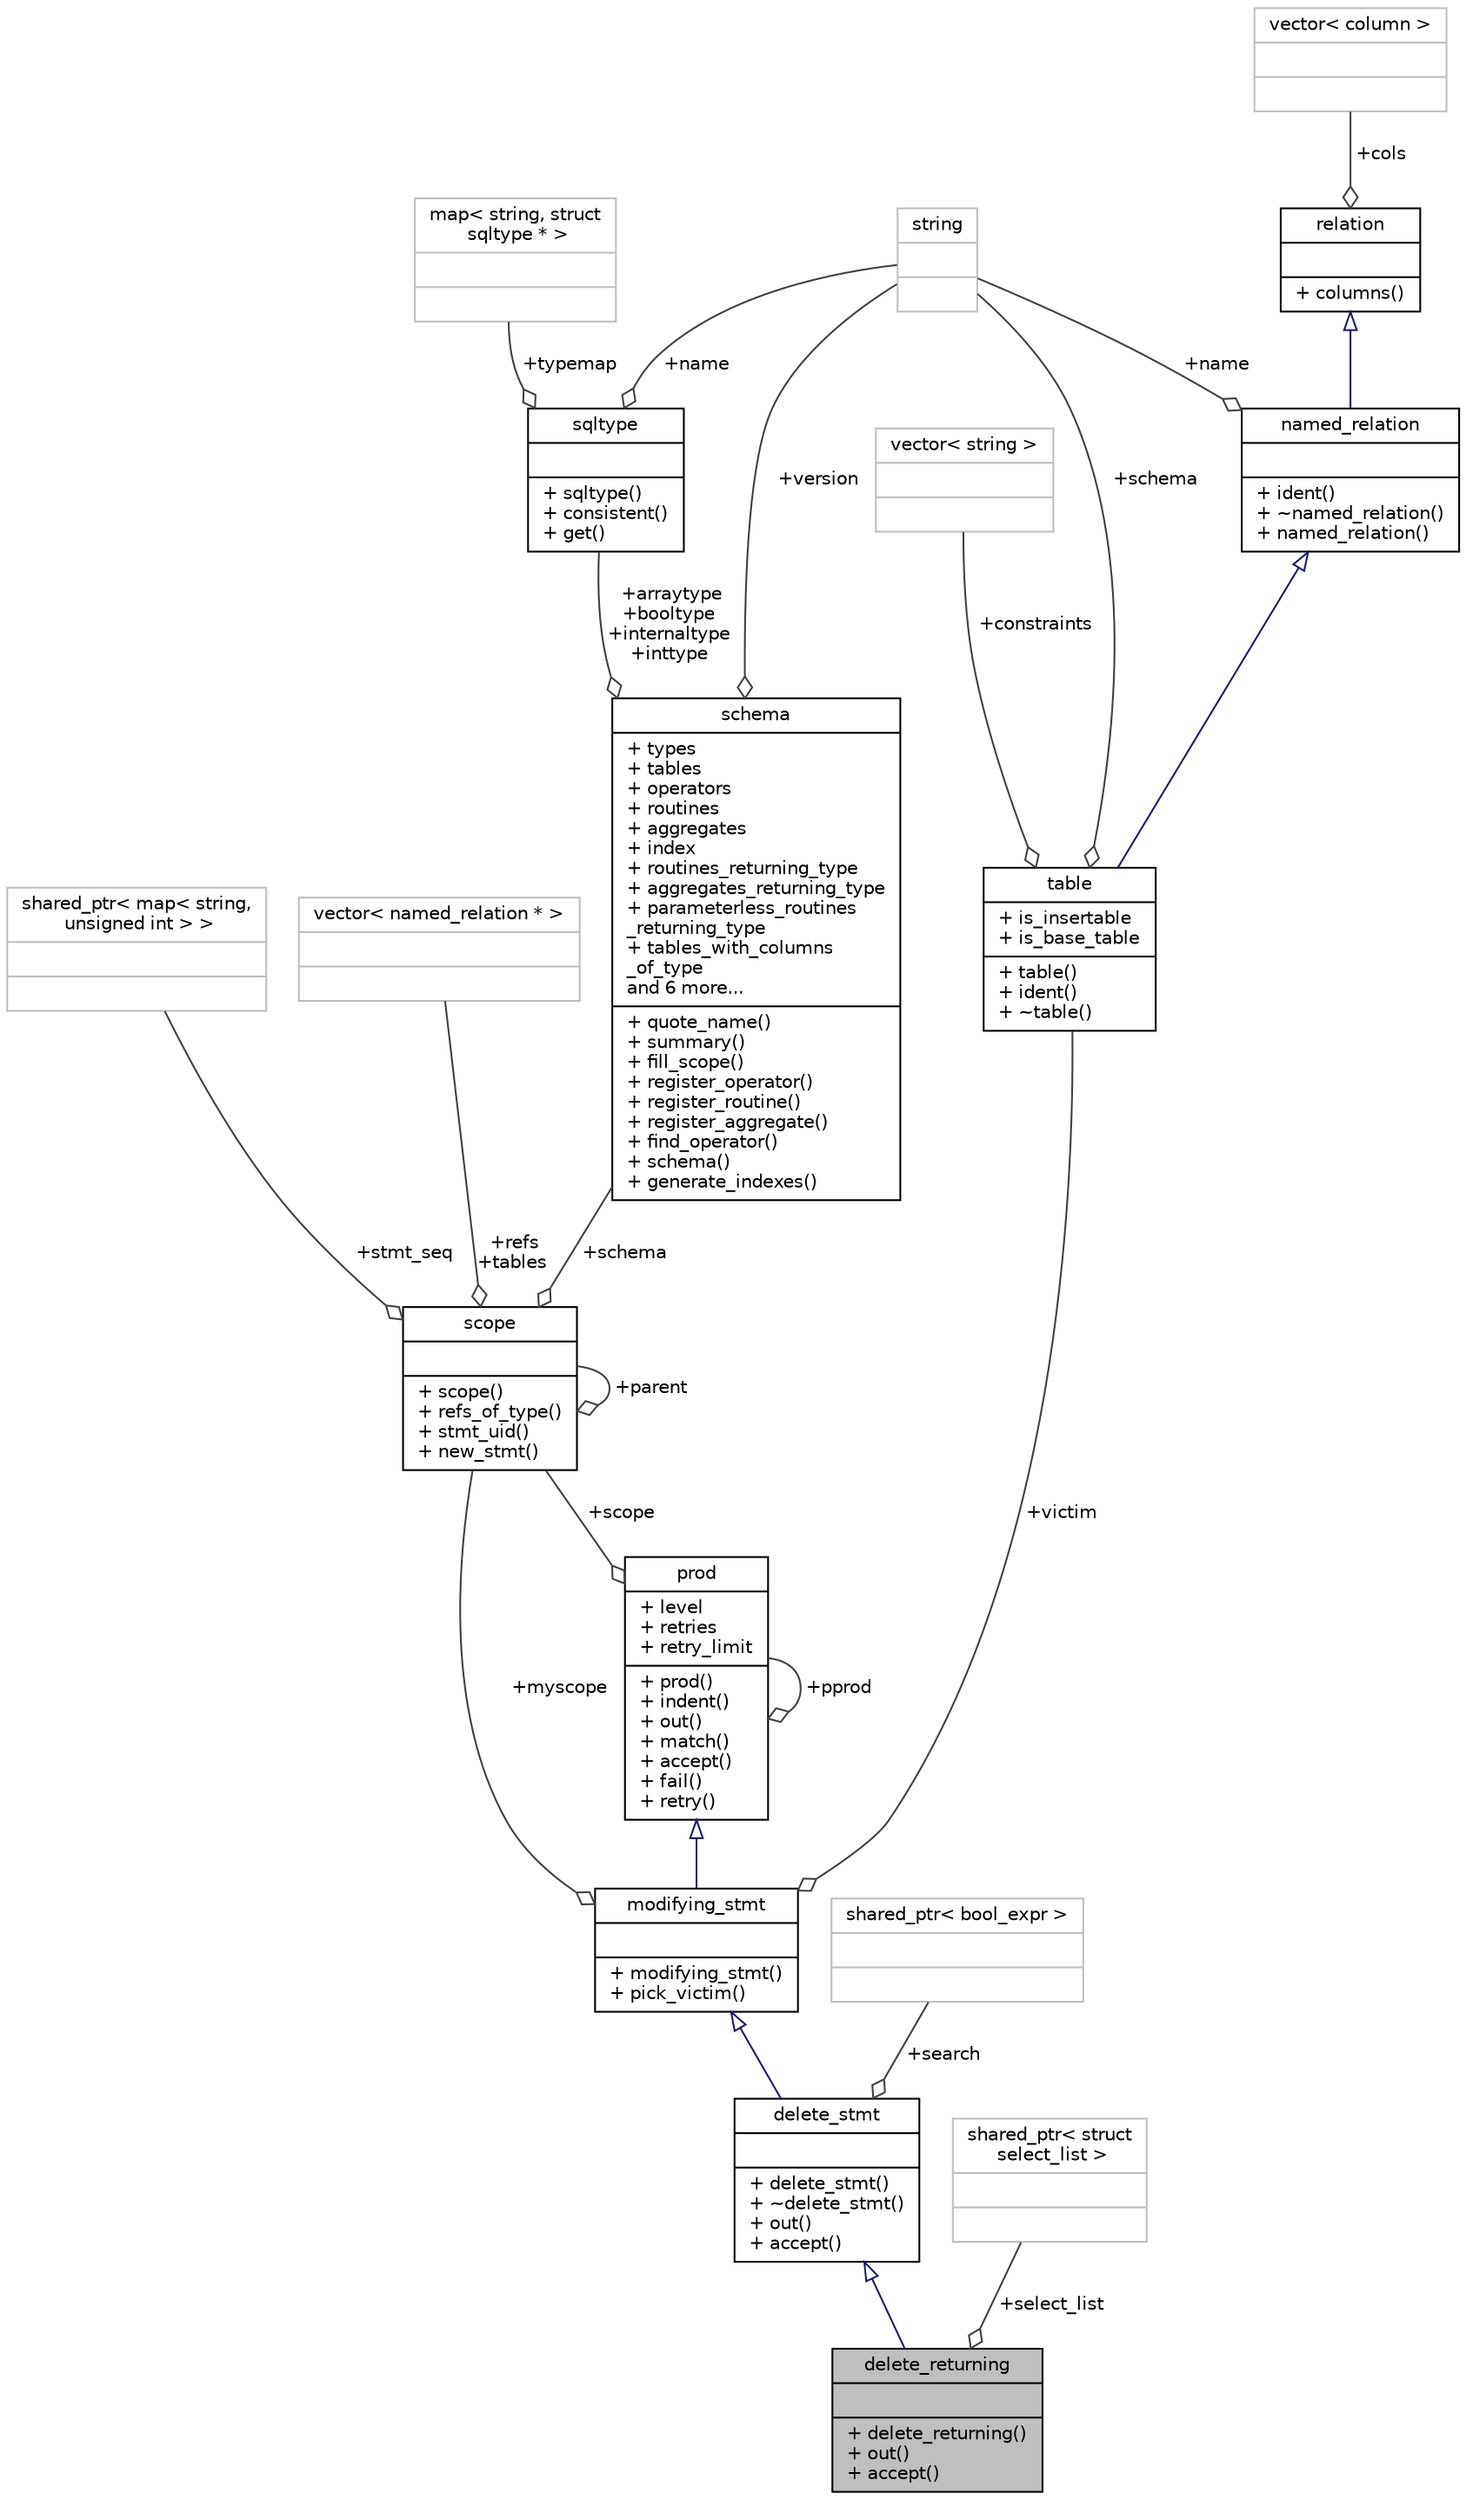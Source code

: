 digraph "delete_returning"
{
 // LATEX_PDF_SIZE
  edge [fontname="Helvetica",fontsize="10",labelfontname="Helvetica",labelfontsize="10"];
  node [fontname="Helvetica",fontsize="10",shape=record];
  Node1 [label="{delete_returning\n||+ delete_returning()\l+ out()\l+ accept()\l}",height=0.2,width=0.4,color="black", fillcolor="grey75", style="filled", fontcolor="black",tooltip=" "];
  Node2 -> Node1 [dir="back",color="midnightblue",fontsize="10",style="solid",arrowtail="onormal",fontname="Helvetica"];
  Node2 [label="{delete_stmt\n||+ delete_stmt()\l+ ~delete_stmt()\l+ out()\l+ accept()\l}",height=0.2,width=0.4,color="black", fillcolor="white", style="filled",URL="$structdelete__stmt.html",tooltip=" "];
  Node3 -> Node2 [dir="back",color="midnightblue",fontsize="10",style="solid",arrowtail="onormal",fontname="Helvetica"];
  Node3 [label="{modifying_stmt\n||+ modifying_stmt()\l+ pick_victim()\l}",height=0.2,width=0.4,color="black", fillcolor="white", style="filled",URL="$structmodifying__stmt.html",tooltip=" "];
  Node4 -> Node3 [dir="back",color="midnightblue",fontsize="10",style="solid",arrowtail="onormal",fontname="Helvetica"];
  Node4 [label="{prod\n|+ level\l+ retries\l+ retry_limit\l|+ prod()\l+ indent()\l+ out()\l+ match()\l+ accept()\l+ fail()\l+ retry()\l}",height=0.2,width=0.4,color="black", fillcolor="white", style="filled",URL="$structprod.html",tooltip="Base class for AST nodes."];
  Node4 -> Node4 [color="grey25",fontsize="10",style="solid",label=" +pprod" ,arrowhead="odiamond",fontname="Helvetica"];
  Node5 -> Node4 [color="grey25",fontsize="10",style="solid",label=" +scope" ,arrowhead="odiamond",fontname="Helvetica"];
  Node5 [label="{scope\n||+ scope()\l+ refs_of_type()\l+ stmt_uid()\l+ new_stmt()\l}",height=0.2,width=0.4,color="black", fillcolor="white", style="filled",URL="$structscope.html",tooltip=" "];
  Node6 -> Node5 [color="grey25",fontsize="10",style="solid",label=" +schema" ,arrowhead="odiamond",fontname="Helvetica"];
  Node6 [label="{schema\n|+ types\l+ tables\l+ operators\l+ routines\l+ aggregates\l+ index\l+ routines_returning_type\l+ aggregates_returning_type\l+ parameterless_routines\l_returning_type\l+ tables_with_columns\l_of_type\land 6 more...\l|+ quote_name()\l+ summary()\l+ fill_scope()\l+ register_operator()\l+ register_routine()\l+ register_aggregate()\l+ find_operator()\l+ schema()\l+ generate_indexes()\l}",height=0.2,width=0.4,color="black", fillcolor="white", style="filled",URL="$structschema.html",tooltip=" "];
  Node7 -> Node6 [color="grey25",fontsize="10",style="solid",label=" +version" ,arrowhead="odiamond",fontname="Helvetica"];
  Node7 [label="{string\n||}",height=0.2,width=0.4,color="grey75", fillcolor="white", style="filled",tooltip=" "];
  Node8 -> Node6 [color="grey25",fontsize="10",style="solid",label=" +arraytype\n+booltype\n+internaltype\n+inttype" ,arrowhead="odiamond",fontname="Helvetica"];
  Node8 [label="{sqltype\n||+ sqltype()\l+ consistent()\l+ get()\l}",height=0.2,width=0.4,color="black", fillcolor="white", style="filled",URL="$structsqltype.html",tooltip=" "];
  Node9 -> Node8 [color="grey25",fontsize="10",style="solid",label=" +typemap" ,arrowhead="odiamond",fontname="Helvetica"];
  Node9 [label="{map\< string, struct\l sqltype * \>\n||}",height=0.2,width=0.4,color="grey75", fillcolor="white", style="filled",tooltip=" "];
  Node7 -> Node8 [color="grey25",fontsize="10",style="solid",label=" +name" ,arrowhead="odiamond",fontname="Helvetica"];
  Node10 -> Node5 [color="grey25",fontsize="10",style="solid",label=" +stmt_seq" ,arrowhead="odiamond",fontname="Helvetica"];
  Node10 [label="{shared_ptr\< map\< string,\l unsigned int \> \>\n||}",height=0.2,width=0.4,color="grey75", fillcolor="white", style="filled",tooltip=" "];
  Node11 -> Node5 [color="grey25",fontsize="10",style="solid",label=" +refs\n+tables" ,arrowhead="odiamond",fontname="Helvetica"];
  Node11 [label="{vector\< named_relation * \>\n||}",height=0.2,width=0.4,color="grey75", fillcolor="white", style="filled",tooltip=" "];
  Node5 -> Node5 [color="grey25",fontsize="10",style="solid",label=" +parent" ,arrowhead="odiamond",fontname="Helvetica"];
  Node12 -> Node3 [color="grey25",fontsize="10",style="solid",label=" +victim" ,arrowhead="odiamond",fontname="Helvetica"];
  Node12 [label="{table\n|+ is_insertable\l+ is_base_table\l|+ table()\l+ ident()\l+ ~table()\l}",height=0.2,width=0.4,color="black", fillcolor="white", style="filled",URL="$structtable.html",tooltip=" "];
  Node13 -> Node12 [dir="back",color="midnightblue",fontsize="10",style="solid",arrowtail="onormal",fontname="Helvetica"];
  Node13 [label="{named_relation\n||+ ident()\l+ ~named_relation()\l+ named_relation()\l}",height=0.2,width=0.4,color="black", fillcolor="white", style="filled",URL="$structnamed__relation.html",tooltip=" "];
  Node14 -> Node13 [dir="back",color="midnightblue",fontsize="10",style="solid",arrowtail="onormal",fontname="Helvetica"];
  Node14 [label="{relation\n||+ columns()\l}",height=0.2,width=0.4,color="black", fillcolor="white", style="filled",URL="$structrelation.html",tooltip=" "];
  Node15 -> Node14 [color="grey25",fontsize="10",style="solid",label=" +cols" ,arrowhead="odiamond",fontname="Helvetica"];
  Node15 [label="{vector\< column \>\n||}",height=0.2,width=0.4,color="grey75", fillcolor="white", style="filled",tooltip=" "];
  Node7 -> Node13 [color="grey25",fontsize="10",style="solid",label=" +name" ,arrowhead="odiamond",fontname="Helvetica"];
  Node16 -> Node12 [color="grey25",fontsize="10",style="solid",label=" +constraints" ,arrowhead="odiamond",fontname="Helvetica"];
  Node16 [label="{vector\< string \>\n||}",height=0.2,width=0.4,color="grey75", fillcolor="white", style="filled",tooltip=" "];
  Node7 -> Node12 [color="grey25",fontsize="10",style="solid",label=" +schema" ,arrowhead="odiamond",fontname="Helvetica"];
  Node5 -> Node3 [color="grey25",fontsize="10",style="solid",label=" +myscope" ,arrowhead="odiamond",fontname="Helvetica"];
  Node17 -> Node2 [color="grey25",fontsize="10",style="solid",label=" +search" ,arrowhead="odiamond",fontname="Helvetica"];
  Node17 [label="{shared_ptr\< bool_expr \>\n||}",height=0.2,width=0.4,color="grey75", fillcolor="white", style="filled",tooltip=" "];
  Node18 -> Node1 [color="grey25",fontsize="10",style="solid",label=" +select_list" ,arrowhead="odiamond",fontname="Helvetica"];
  Node18 [label="{shared_ptr\< struct\l select_list \>\n||}",height=0.2,width=0.4,color="grey75", fillcolor="white", style="filled",tooltip=" "];
}
